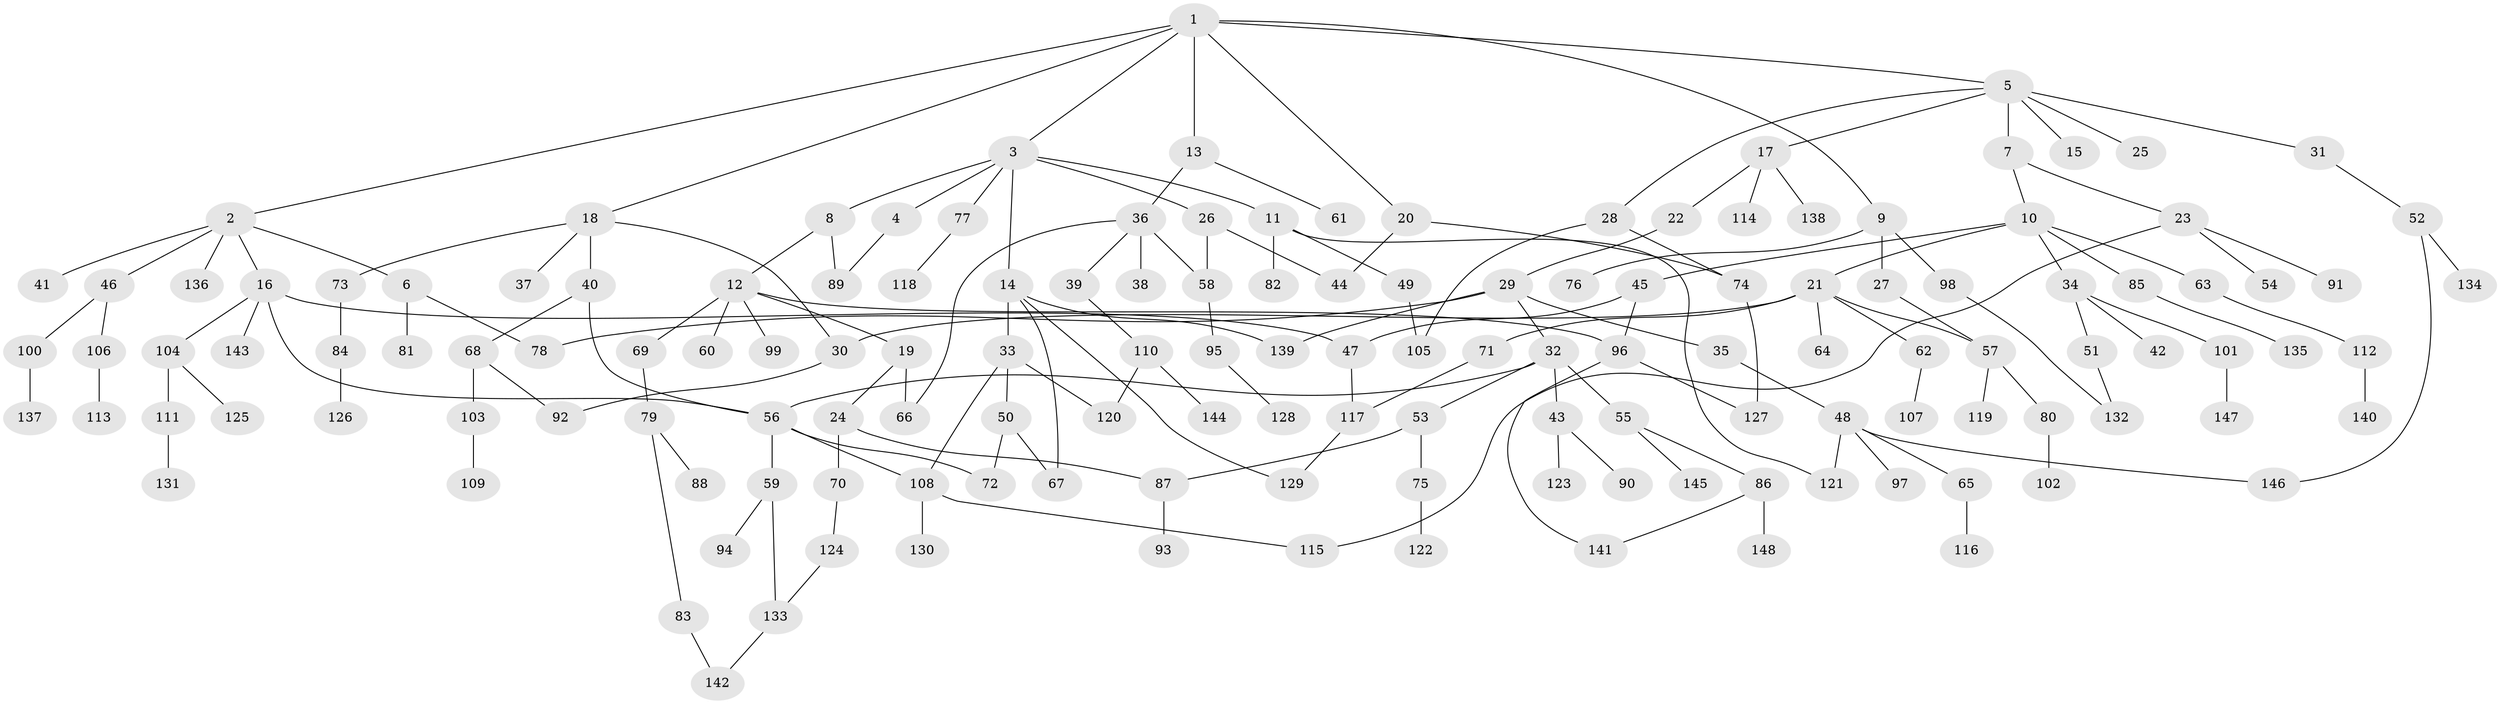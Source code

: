// Generated by graph-tools (version 1.1) at 2025/10/02/27/25 16:10:52]
// undirected, 148 vertices, 177 edges
graph export_dot {
graph [start="1"]
  node [color=gray90,style=filled];
  1;
  2;
  3;
  4;
  5;
  6;
  7;
  8;
  9;
  10;
  11;
  12;
  13;
  14;
  15;
  16;
  17;
  18;
  19;
  20;
  21;
  22;
  23;
  24;
  25;
  26;
  27;
  28;
  29;
  30;
  31;
  32;
  33;
  34;
  35;
  36;
  37;
  38;
  39;
  40;
  41;
  42;
  43;
  44;
  45;
  46;
  47;
  48;
  49;
  50;
  51;
  52;
  53;
  54;
  55;
  56;
  57;
  58;
  59;
  60;
  61;
  62;
  63;
  64;
  65;
  66;
  67;
  68;
  69;
  70;
  71;
  72;
  73;
  74;
  75;
  76;
  77;
  78;
  79;
  80;
  81;
  82;
  83;
  84;
  85;
  86;
  87;
  88;
  89;
  90;
  91;
  92;
  93;
  94;
  95;
  96;
  97;
  98;
  99;
  100;
  101;
  102;
  103;
  104;
  105;
  106;
  107;
  108;
  109;
  110;
  111;
  112;
  113;
  114;
  115;
  116;
  117;
  118;
  119;
  120;
  121;
  122;
  123;
  124;
  125;
  126;
  127;
  128;
  129;
  130;
  131;
  132;
  133;
  134;
  135;
  136;
  137;
  138;
  139;
  140;
  141;
  142;
  143;
  144;
  145;
  146;
  147;
  148;
  1 -- 2;
  1 -- 3;
  1 -- 5;
  1 -- 9;
  1 -- 13;
  1 -- 18;
  1 -- 20;
  2 -- 6;
  2 -- 16;
  2 -- 41;
  2 -- 46;
  2 -- 136;
  3 -- 4;
  3 -- 8;
  3 -- 11;
  3 -- 14;
  3 -- 26;
  3 -- 77;
  4 -- 89;
  5 -- 7;
  5 -- 15;
  5 -- 17;
  5 -- 25;
  5 -- 28;
  5 -- 31;
  6 -- 78;
  6 -- 81;
  7 -- 10;
  7 -- 23;
  8 -- 12;
  8 -- 89;
  9 -- 27;
  9 -- 76;
  9 -- 98;
  10 -- 21;
  10 -- 34;
  10 -- 45;
  10 -- 63;
  10 -- 85;
  11 -- 49;
  11 -- 82;
  11 -- 121;
  12 -- 19;
  12 -- 60;
  12 -- 69;
  12 -- 96;
  12 -- 99;
  13 -- 36;
  13 -- 61;
  14 -- 33;
  14 -- 129;
  14 -- 139;
  14 -- 67;
  16 -- 104;
  16 -- 143;
  16 -- 56;
  16 -- 47;
  17 -- 22;
  17 -- 114;
  17 -- 138;
  18 -- 37;
  18 -- 40;
  18 -- 73;
  18 -- 30;
  19 -- 24;
  19 -- 66;
  20 -- 74;
  20 -- 44;
  21 -- 30;
  21 -- 57;
  21 -- 62;
  21 -- 64;
  21 -- 71;
  22 -- 29;
  23 -- 54;
  23 -- 91;
  23 -- 115;
  24 -- 70;
  24 -- 87;
  26 -- 44;
  26 -- 58;
  27 -- 57;
  28 -- 74;
  28 -- 105;
  29 -- 32;
  29 -- 35;
  29 -- 139;
  29 -- 78;
  30 -- 92;
  31 -- 52;
  32 -- 43;
  32 -- 53;
  32 -- 55;
  32 -- 56;
  33 -- 50;
  33 -- 108;
  33 -- 120;
  34 -- 42;
  34 -- 51;
  34 -- 101;
  35 -- 48;
  36 -- 38;
  36 -- 39;
  36 -- 58;
  36 -- 66;
  39 -- 110;
  40 -- 68;
  40 -- 56;
  43 -- 90;
  43 -- 123;
  45 -- 47;
  45 -- 96;
  46 -- 100;
  46 -- 106;
  47 -- 117;
  48 -- 65;
  48 -- 97;
  48 -- 146;
  48 -- 121;
  49 -- 105;
  50 -- 67;
  50 -- 72;
  51 -- 132;
  52 -- 134;
  52 -- 146;
  53 -- 75;
  53 -- 87;
  55 -- 86;
  55 -- 145;
  56 -- 59;
  56 -- 72;
  56 -- 108;
  57 -- 80;
  57 -- 119;
  58 -- 95;
  59 -- 94;
  59 -- 133;
  62 -- 107;
  63 -- 112;
  65 -- 116;
  68 -- 92;
  68 -- 103;
  69 -- 79;
  70 -- 124;
  71 -- 117;
  73 -- 84;
  74 -- 127;
  75 -- 122;
  77 -- 118;
  79 -- 83;
  79 -- 88;
  80 -- 102;
  83 -- 142;
  84 -- 126;
  85 -- 135;
  86 -- 148;
  86 -- 141;
  87 -- 93;
  95 -- 128;
  96 -- 127;
  96 -- 141;
  98 -- 132;
  100 -- 137;
  101 -- 147;
  103 -- 109;
  104 -- 111;
  104 -- 125;
  106 -- 113;
  108 -- 115;
  108 -- 130;
  110 -- 144;
  110 -- 120;
  111 -- 131;
  112 -- 140;
  117 -- 129;
  124 -- 133;
  133 -- 142;
}
